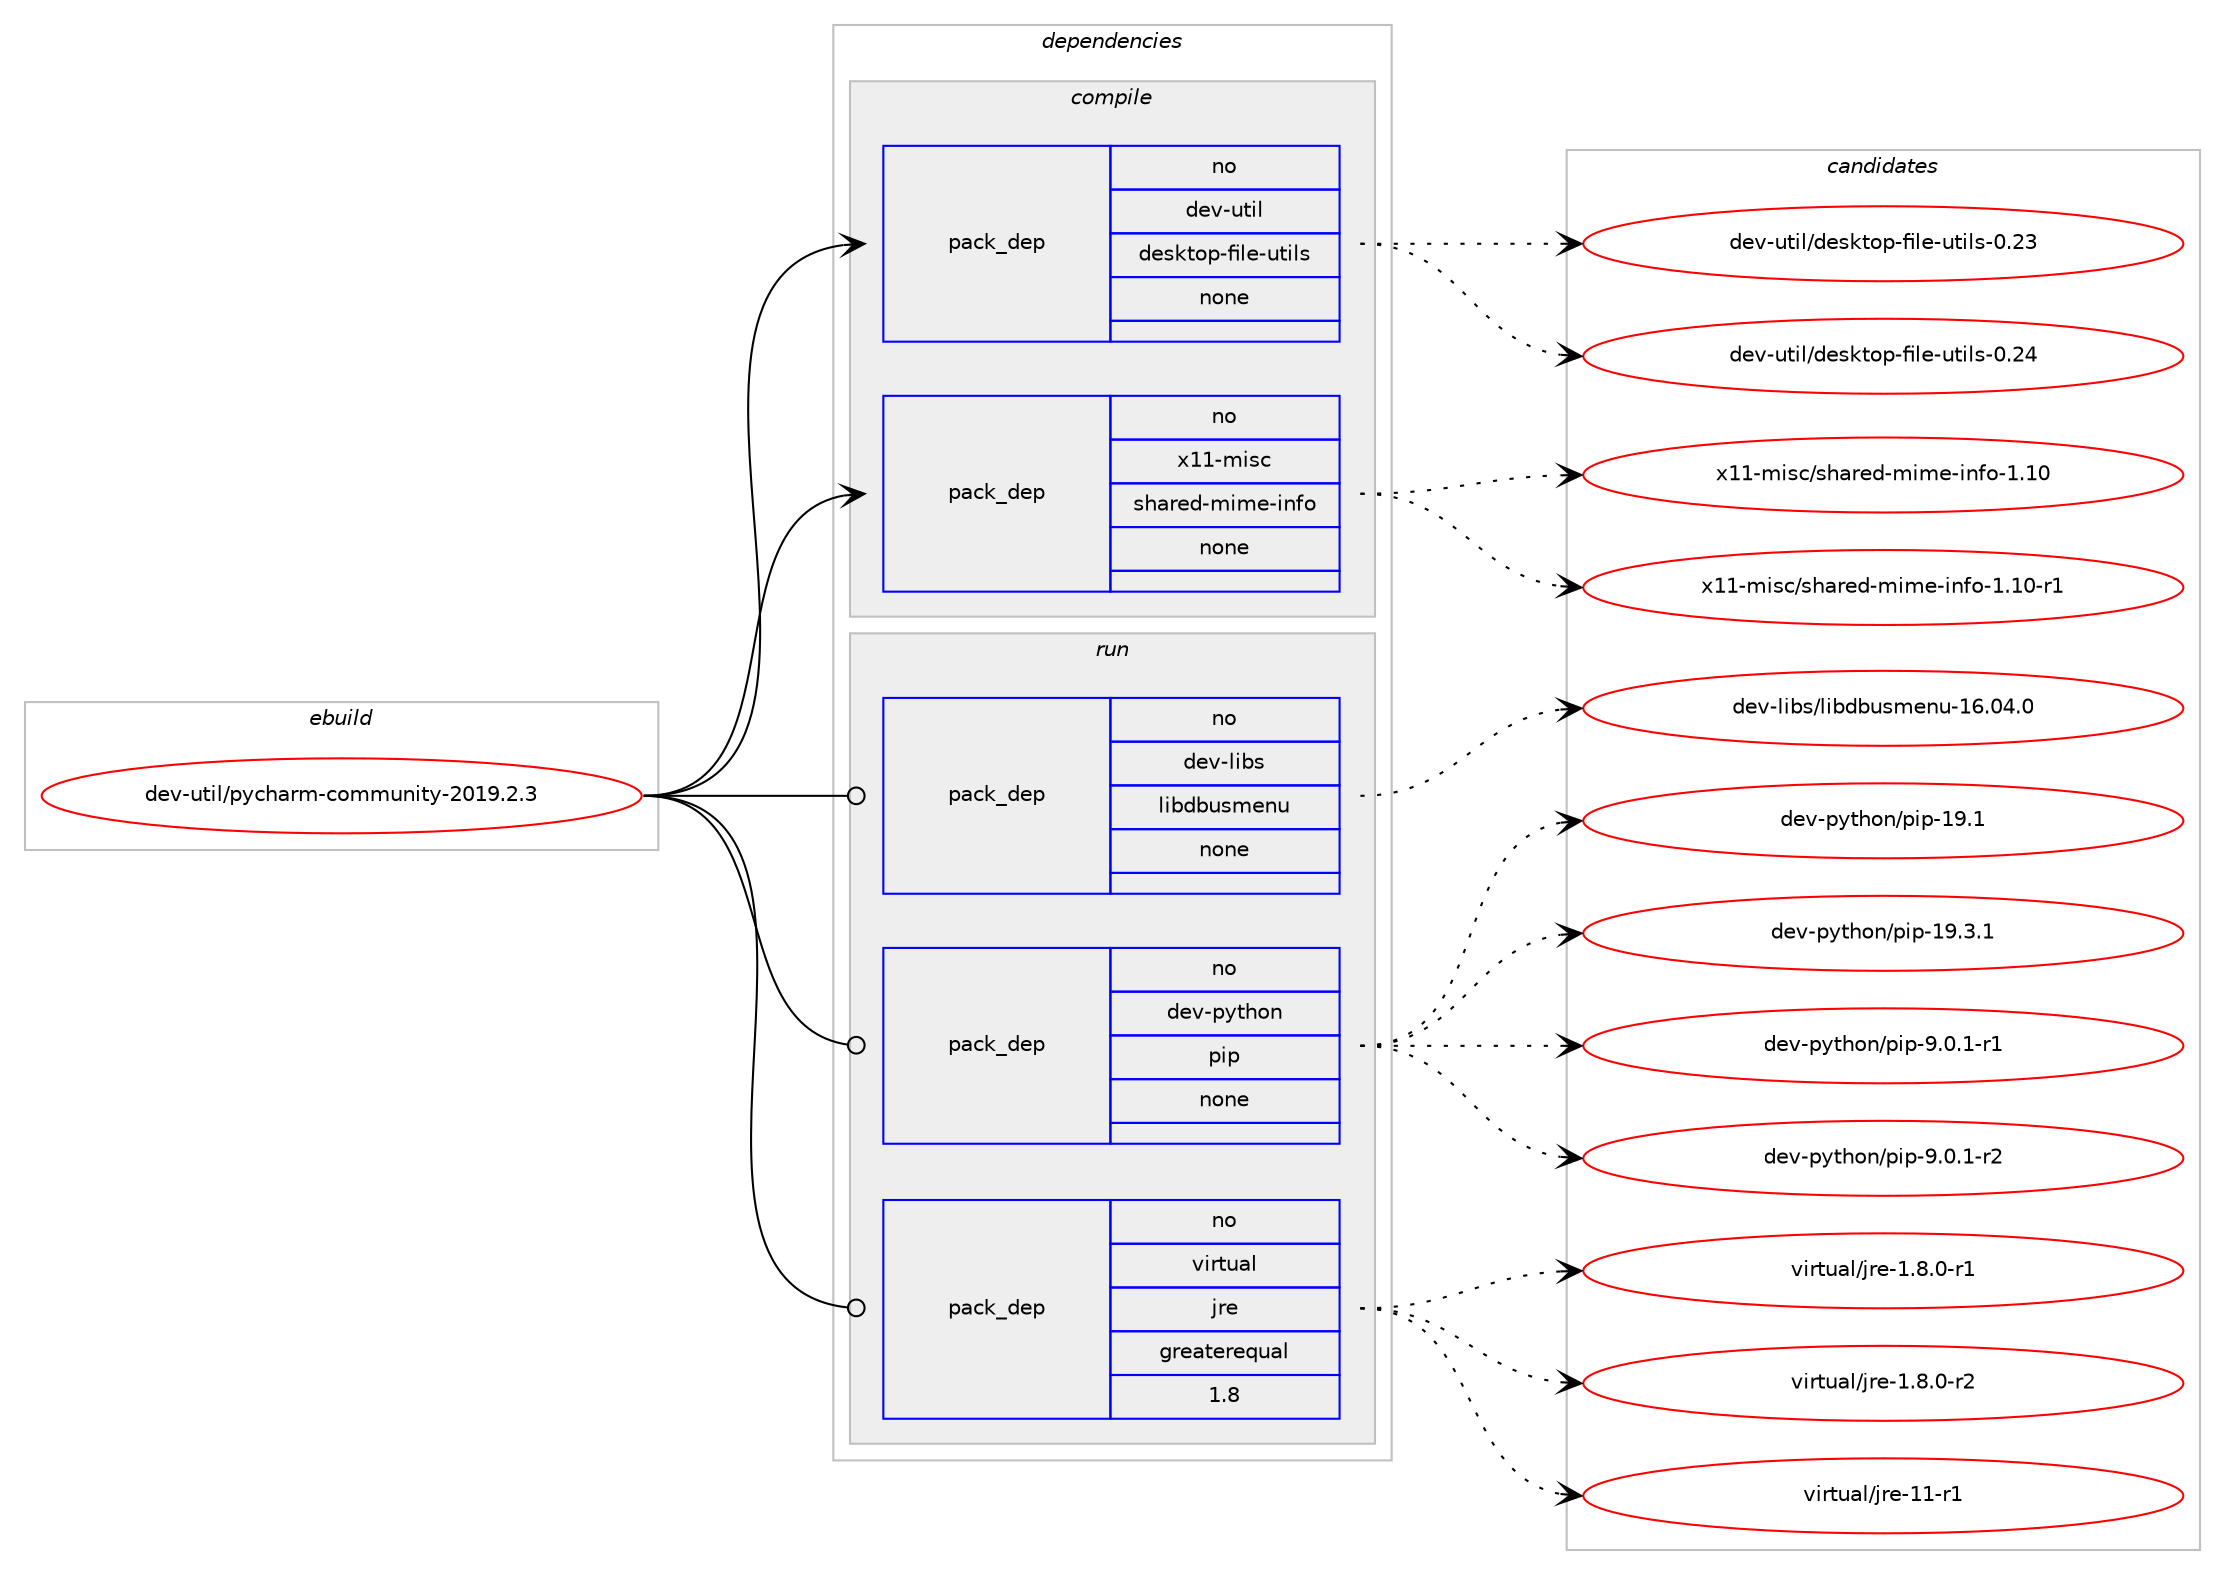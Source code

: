 digraph prolog {

# *************
# Graph options
# *************

newrank=true;
concentrate=true;
compound=true;
graph [rankdir=LR,fontname=Helvetica,fontsize=10,ranksep=1.5];#, ranksep=2.5, nodesep=0.2];
edge  [arrowhead=vee];
node  [fontname=Helvetica,fontsize=10];

# **********
# The ebuild
# **********

subgraph cluster_leftcol {
color=gray;
rank=same;
label=<<i>ebuild</i>>;
id [label="dev-util/pycharm-community-2019.2.3", color=red, width=4, href="../dev-util/pycharm-community-2019.2.3.svg"];
}

# ****************
# The dependencies
# ****************

subgraph cluster_midcol {
color=gray;
label=<<i>dependencies</i>>;
subgraph cluster_compile {
fillcolor="#eeeeee";
style=filled;
label=<<i>compile</i>>;
subgraph pack536217 {
dependency731587 [label=<<TABLE BORDER="0" CELLBORDER="1" CELLSPACING="0" CELLPADDING="4" WIDTH="220"><TR><TD ROWSPAN="6" CELLPADDING="30">pack_dep</TD></TR><TR><TD WIDTH="110">no</TD></TR><TR><TD>dev-util</TD></TR><TR><TD>desktop-file-utils</TD></TR><TR><TD>none</TD></TR><TR><TD></TD></TR></TABLE>>, shape=none, color=blue];
}
id:e -> dependency731587:w [weight=20,style="solid",arrowhead="vee"];
subgraph pack536218 {
dependency731588 [label=<<TABLE BORDER="0" CELLBORDER="1" CELLSPACING="0" CELLPADDING="4" WIDTH="220"><TR><TD ROWSPAN="6" CELLPADDING="30">pack_dep</TD></TR><TR><TD WIDTH="110">no</TD></TR><TR><TD>x11-misc</TD></TR><TR><TD>shared-mime-info</TD></TR><TR><TD>none</TD></TR><TR><TD></TD></TR></TABLE>>, shape=none, color=blue];
}
id:e -> dependency731588:w [weight=20,style="solid",arrowhead="vee"];
}
subgraph cluster_compileandrun {
fillcolor="#eeeeee";
style=filled;
label=<<i>compile and run</i>>;
}
subgraph cluster_run {
fillcolor="#eeeeee";
style=filled;
label=<<i>run</i>>;
subgraph pack536219 {
dependency731589 [label=<<TABLE BORDER="0" CELLBORDER="1" CELLSPACING="0" CELLPADDING="4" WIDTH="220"><TR><TD ROWSPAN="6" CELLPADDING="30">pack_dep</TD></TR><TR><TD WIDTH="110">no</TD></TR><TR><TD>dev-libs</TD></TR><TR><TD>libdbusmenu</TD></TR><TR><TD>none</TD></TR><TR><TD></TD></TR></TABLE>>, shape=none, color=blue];
}
id:e -> dependency731589:w [weight=20,style="solid",arrowhead="odot"];
subgraph pack536220 {
dependency731590 [label=<<TABLE BORDER="0" CELLBORDER="1" CELLSPACING="0" CELLPADDING="4" WIDTH="220"><TR><TD ROWSPAN="6" CELLPADDING="30">pack_dep</TD></TR><TR><TD WIDTH="110">no</TD></TR><TR><TD>dev-python</TD></TR><TR><TD>pip</TD></TR><TR><TD>none</TD></TR><TR><TD></TD></TR></TABLE>>, shape=none, color=blue];
}
id:e -> dependency731590:w [weight=20,style="solid",arrowhead="odot"];
subgraph pack536221 {
dependency731591 [label=<<TABLE BORDER="0" CELLBORDER="1" CELLSPACING="0" CELLPADDING="4" WIDTH="220"><TR><TD ROWSPAN="6" CELLPADDING="30">pack_dep</TD></TR><TR><TD WIDTH="110">no</TD></TR><TR><TD>virtual</TD></TR><TR><TD>jre</TD></TR><TR><TD>greaterequal</TD></TR><TR><TD>1.8</TD></TR></TABLE>>, shape=none, color=blue];
}
id:e -> dependency731591:w [weight=20,style="solid",arrowhead="odot"];
}
}

# **************
# The candidates
# **************

subgraph cluster_choices {
rank=same;
color=gray;
label=<<i>candidates</i>>;

subgraph choice536217 {
color=black;
nodesep=1;
choice100101118451171161051084710010111510711611111245102105108101451171161051081154548465051 [label="dev-util/desktop-file-utils-0.23", color=red, width=4,href="../dev-util/desktop-file-utils-0.23.svg"];
choice100101118451171161051084710010111510711611111245102105108101451171161051081154548465052 [label="dev-util/desktop-file-utils-0.24", color=red, width=4,href="../dev-util/desktop-file-utils-0.24.svg"];
dependency731587:e -> choice100101118451171161051084710010111510711611111245102105108101451171161051081154548465051:w [style=dotted,weight="100"];
dependency731587:e -> choice100101118451171161051084710010111510711611111245102105108101451171161051081154548465052:w [style=dotted,weight="100"];
}
subgraph choice536218 {
color=black;
nodesep=1;
choice12049494510910511599471151049711410110045109105109101451051101021114549464948 [label="x11-misc/shared-mime-info-1.10", color=red, width=4,href="../x11-misc/shared-mime-info-1.10.svg"];
choice120494945109105115994711510497114101100451091051091014510511010211145494649484511449 [label="x11-misc/shared-mime-info-1.10-r1", color=red, width=4,href="../x11-misc/shared-mime-info-1.10-r1.svg"];
dependency731588:e -> choice12049494510910511599471151049711410110045109105109101451051101021114549464948:w [style=dotted,weight="100"];
dependency731588:e -> choice120494945109105115994711510497114101100451091051091014510511010211145494649484511449:w [style=dotted,weight="100"];
}
subgraph choice536219 {
color=black;
nodesep=1;
choice10010111845108105981154710810598100981171151091011101174549544648524648 [label="dev-libs/libdbusmenu-16.04.0", color=red, width=4,href="../dev-libs/libdbusmenu-16.04.0.svg"];
dependency731589:e -> choice10010111845108105981154710810598100981171151091011101174549544648524648:w [style=dotted,weight="100"];
}
subgraph choice536220 {
color=black;
nodesep=1;
choice10010111845112121116104111110471121051124549574649 [label="dev-python/pip-19.1", color=red, width=4,href="../dev-python/pip-19.1.svg"];
choice100101118451121211161041111104711210511245495746514649 [label="dev-python/pip-19.3.1", color=red, width=4,href="../dev-python/pip-19.3.1.svg"];
choice10010111845112121116104111110471121051124557464846494511449 [label="dev-python/pip-9.0.1-r1", color=red, width=4,href="../dev-python/pip-9.0.1-r1.svg"];
choice10010111845112121116104111110471121051124557464846494511450 [label="dev-python/pip-9.0.1-r2", color=red, width=4,href="../dev-python/pip-9.0.1-r2.svg"];
dependency731590:e -> choice10010111845112121116104111110471121051124549574649:w [style=dotted,weight="100"];
dependency731590:e -> choice100101118451121211161041111104711210511245495746514649:w [style=dotted,weight="100"];
dependency731590:e -> choice10010111845112121116104111110471121051124557464846494511449:w [style=dotted,weight="100"];
dependency731590:e -> choice10010111845112121116104111110471121051124557464846494511450:w [style=dotted,weight="100"];
}
subgraph choice536221 {
color=black;
nodesep=1;
choice11810511411611797108471061141014549465646484511449 [label="virtual/jre-1.8.0-r1", color=red, width=4,href="../virtual/jre-1.8.0-r1.svg"];
choice11810511411611797108471061141014549465646484511450 [label="virtual/jre-1.8.0-r2", color=red, width=4,href="../virtual/jre-1.8.0-r2.svg"];
choice11810511411611797108471061141014549494511449 [label="virtual/jre-11-r1", color=red, width=4,href="../virtual/jre-11-r1.svg"];
dependency731591:e -> choice11810511411611797108471061141014549465646484511449:w [style=dotted,weight="100"];
dependency731591:e -> choice11810511411611797108471061141014549465646484511450:w [style=dotted,weight="100"];
dependency731591:e -> choice11810511411611797108471061141014549494511449:w [style=dotted,weight="100"];
}
}

}
